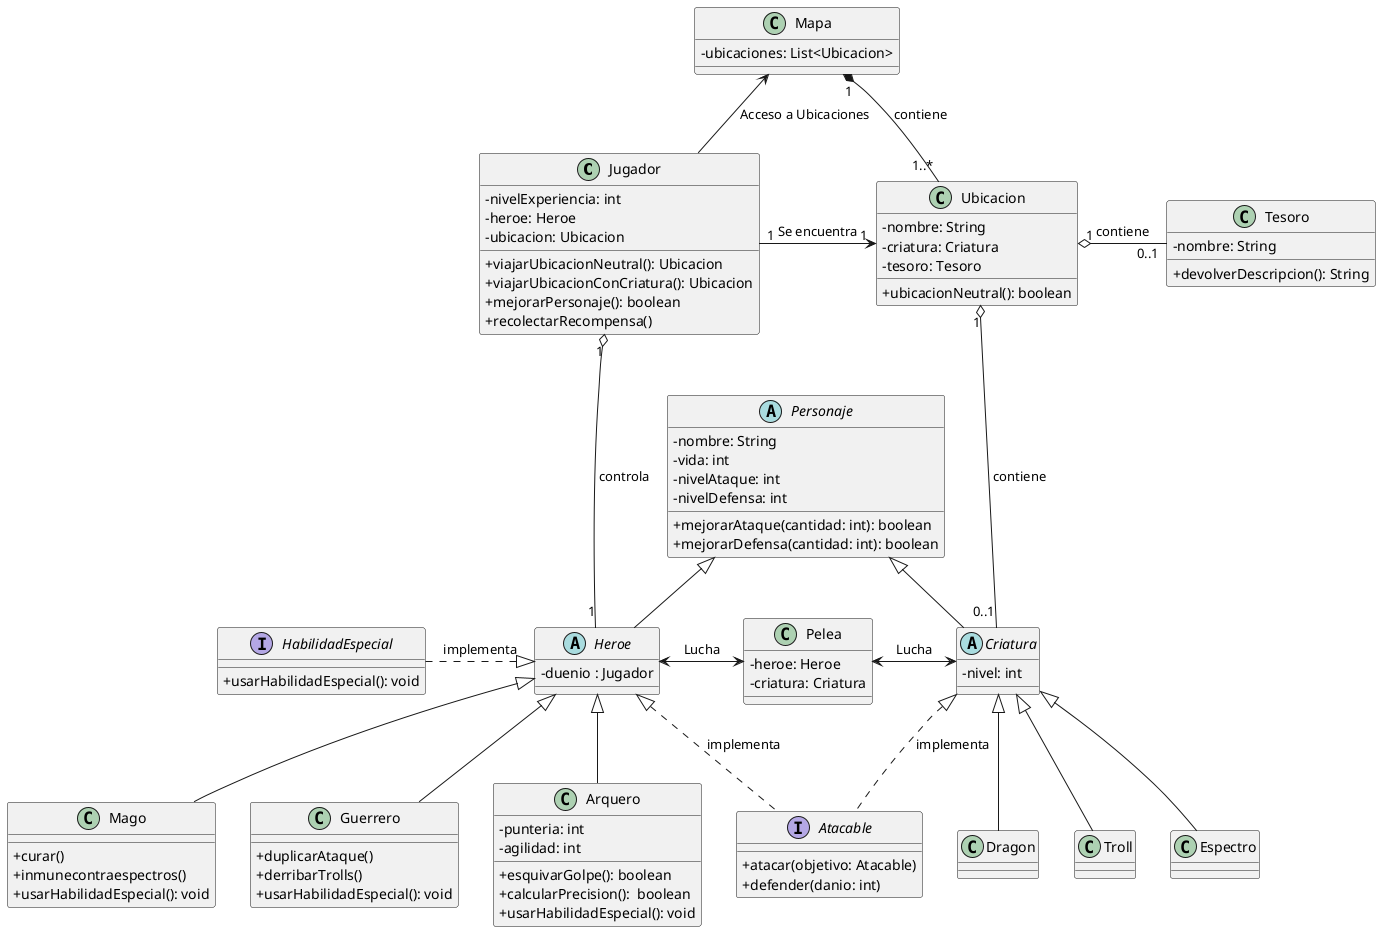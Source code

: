 @startuml reinoEncantado
skinparam classAttributeIconSize 0

class Jugador{
- nivelExperiencia: int
- heroe: Heroe
- ubicacion: Ubicacion
+ viajarUbicacionNeutral(): Ubicacion
+ viajarUbicacionConCriatura(): Ubicacion
+ mejorarPersonaje(): boolean
+ recolectarRecompensa()
}

abstract class Personaje{
- nombre: String
- vida: int
- nivelAtaque: int
- nivelDefensa: int
+ mejorarAtaque(cantidad: int): boolean
+ mejorarDefensa(cantidad: int): boolean
}

abstract class Heroe{
- duenio : Jugador
}

abstract class Criatura{
- nivel: int
}

interface HabilidadEspecial{
+ usarHabilidadEspecial(): void
}

class Mago{
+ curar()
+ inmunecontraespectros()
+ usarHabilidadEspecial(): void
}

class Guerrero{
+ duplicarAtaque()
+ derribarTrolls()
+ usarHabilidadEspecial(): void
}

class Arquero{
- punteria: int
- agilidad: int
+ esquivarGolpe(): boolean
+ calcularPrecision():  boolean
+ usarHabilidadEspecial(): void
}

class Dragon{
}

class Troll{
}

class Espectro{
}

interface Atacable{
+ atacar(objetivo: Atacable)
+ defender(danio: int)
}

class Pelea{
-heroe: Heroe
-criatura: Criatura
}

class Mapa{
- ubicaciones: List<Ubicacion>
}

class Ubicacion{
- nombre: String
- criatura: Criatura
- tesoro: Tesoro
+ ubicacionNeutral(): boolean
}

class Tesoro{
- nombre: String
+ devolverDescripcion(): String
}


Jugador "1" o- "1" Heroe: controla
Personaje <|-- Heroe
Personaje <|-- Criatura
Heroe <|-- Arquero
Heroe <|-- Mago
Heroe <|-- Guerrero
Criatura <|-- Dragon
Criatura <|-- Troll
Criatura <|-- Espectro
Heroe <-> Pelea: Lucha
Pelea <-> Criatura: Lucha
Heroe <|.. Atacable: implementa
Criatura <|.. Atacable: implementa
Mapa <-- Jugador: Acceso a Ubicaciones
Jugador "1" -> "1" Ubicacion: Se encuentra
Mapa "1" *- "1..*" Ubicacion: contiene
Ubicacion "1" o--- "0..1" Criatura: contiene
Ubicacion "1" o- "0..1" Tesoro: contiene
HabilidadEspecial .|> Heroe : implementa

@enduml
